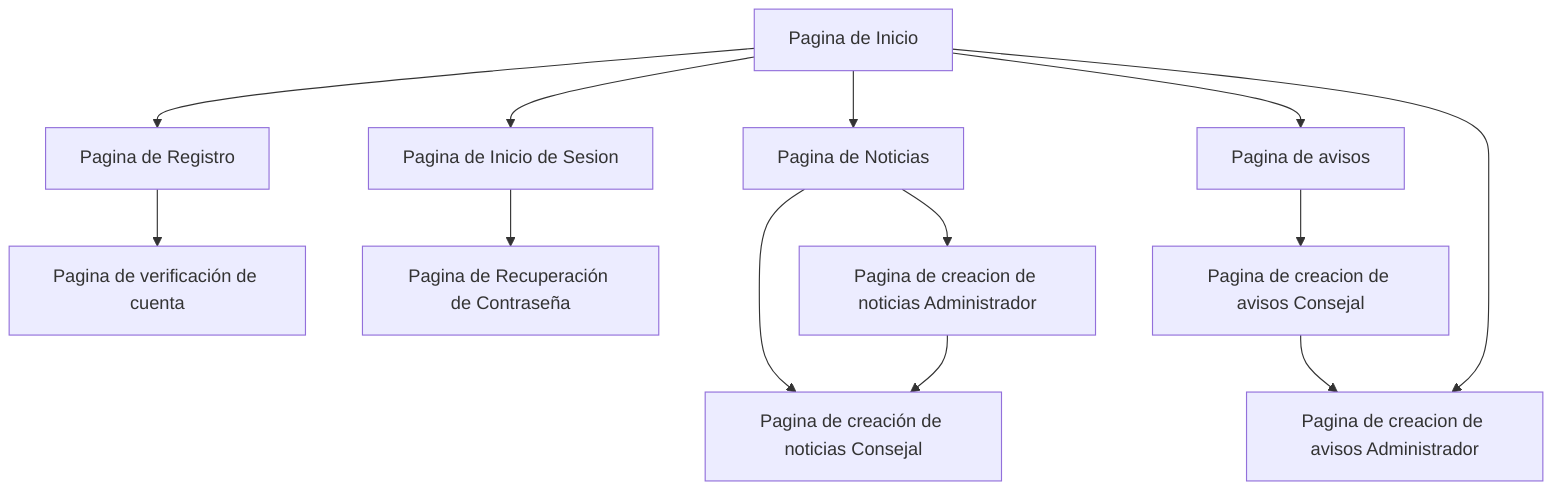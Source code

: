 graph TD;

A[Pagina de Inicio] --> B[Pagina de Registro]
B --> C[Pagina de verificación de cuenta]
G --> I[Pagina de creación de noticias Consejal]
A --> D[Pagina de Inicio de Sesion]
D --> E[Pagina de Recuperación de Contraseña]
A --> G[Pagina de Noticias]
G --> F[Pagina de creacion de noticias Administrador]
F --> I
A --> J[Pagina de avisos]
J --> K[Pagina de creacion de avisos Consejal]
K --> L[Pagina de creacion de avisos Administrador]
A --> L